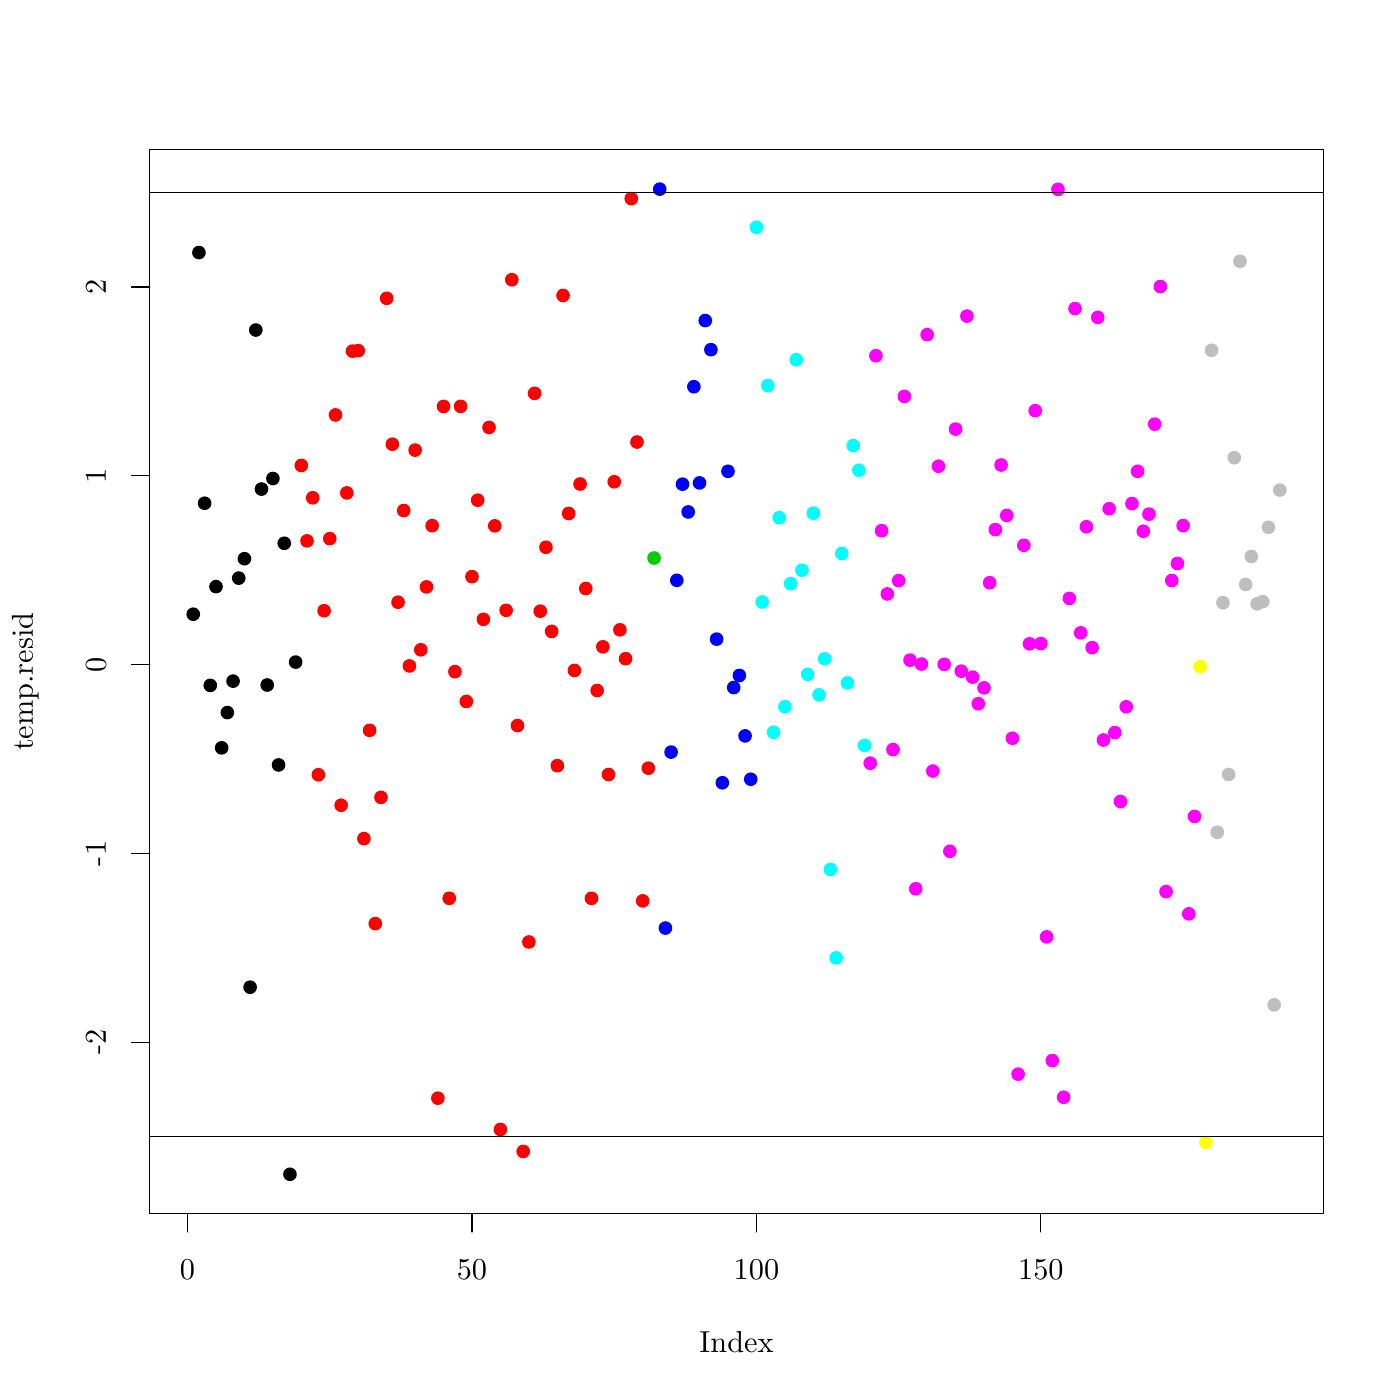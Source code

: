 % Created by tikzDevice version 0.8.1 on 2015-01-31 17:51:37
% !TEX encoding = UTF-8 Unicode
\documentclass[11pt]{memoir}
\nonstopmode

\usepackage{tikz}

\usepackage[active,tightpage,psfixbb]{preview}

\PreviewEnvironment{pgfpicture}

\setlength\PreviewBorder{0pt}

\usepackage{amsmath}
\newcommand{\SweaveOpts}[1]{}  % do not interfere with LaTeX
\newcommand{\SweaveInput}[1]{} % because they are not real TeX commands
\newcommand{\Sexpr}[1]{}       % will only be parsed by R


\usepackage{geometry}
\usepackage{amsmath}
\usepackage{lscape}
\geometry{verbose,tmargin=2.5cm,bmargin=2.5cm,lmargin=2.5cm,rmargin=2.5cm}


\begin{document}

\begin{tikzpicture}[x=1pt,y=1pt]
\definecolor{fillColor}{RGB}{255,255,255}
\path[use as bounding box,fill=fillColor,fill opacity=0.00] (0,0) rectangle (505.89,505.89);
\begin{scope}
\path[clip] ( 54.12, 67.32) rectangle (478.17,451.77);
\definecolor{fillColor}{RGB}{0,0,0}

\path[fill=fillColor] ( 69.83,283.95) circle (  2.47);

\path[fill=fillColor] ( 71.88,414.62) circle (  2.47);

\path[fill=fillColor] ( 73.94,324.04) circle (  2.47);

\path[fill=fillColor] ( 75.99,258.22) circle (  2.47);

\path[fill=fillColor] ( 78.05,293.90) circle (  2.47);

\path[fill=fillColor] ( 80.10,235.66) circle (  2.47);

\path[fill=fillColor] ( 82.16,248.40) circle (  2.47);

\path[fill=fillColor] ( 84.22,259.76) circle (  2.47);

\path[fill=fillColor] ( 86.27,296.98) circle (  2.47);

\path[fill=fillColor] ( 88.33,304.00) circle (  2.47);

\path[fill=fillColor] ( 90.38,149.16) circle (  2.47);

\path[fill=fillColor] ( 92.44,386.63) circle (  2.47);

\path[fill=fillColor] ( 94.49,329.16) circle (  2.47);

\path[fill=fillColor] ( 96.55,258.36) circle (  2.47);

\path[fill=fillColor] ( 98.61,332.97) circle (  2.47);

\path[fill=fillColor] (100.66,229.48) circle (  2.47);

\path[fill=fillColor] (102.72,309.57) circle (  2.47);

\path[fill=fillColor] (104.77, 81.56) circle (  2.47);

\path[fill=fillColor] (106.83,266.64) circle (  2.47);
\definecolor{fillColor}{RGB}{255,0,0}

\path[fill=fillColor] (108.88,337.70) circle (  2.47);

\path[fill=fillColor] (110.94,310.43) circle (  2.47);

\path[fill=fillColor] (113.00,326.00) circle (  2.47);

\path[fill=fillColor] (115.05,225.93) circle (  2.47);

\path[fill=fillColor] (117.11,285.20) circle (  2.47);

\path[fill=fillColor] (119.16,311.25) circle (  2.47);

\path[fill=fillColor] (121.22,355.95) circle (  2.47);

\path[fill=fillColor] (123.27,214.91) circle (  2.47);

\path[fill=fillColor] (125.33,327.77) circle (  2.47);

\path[fill=fillColor] (127.39,379.00) circle (  2.47);

\path[fill=fillColor] (129.44,379.18) circle (  2.47);

\path[fill=fillColor] (131.50,202.85) circle (  2.47);

\path[fill=fillColor] (133.55,241.98) circle (  2.47);

\path[fill=fillColor] (135.61,172.14) circle (  2.47);

\path[fill=fillColor] (137.66,217.76) circle (  2.47);

\path[fill=fillColor] (139.72,398.09) circle (  2.47);

\path[fill=fillColor] (141.78,345.36) circle (  2.47);

\path[fill=fillColor] (143.83,288.27) circle (  2.47);

\path[fill=fillColor] (145.89,321.40) circle (  2.47);

\path[fill=fillColor] (147.94,265.25) circle (  2.47);

\path[fill=fillColor] (150.00,343.24) circle (  2.47);

\path[fill=fillColor] (152.05,271.08) circle (  2.47);

\path[fill=fillColor] (154.11,293.81) circle (  2.47);

\path[fill=fillColor] (156.16,315.94) circle (  2.47);

\path[fill=fillColor] (158.22,109.06) circle (  2.47);

\path[fill=fillColor] (160.28,359.01) circle (  2.47);

\path[fill=fillColor] (162.33,181.29) circle (  2.47);

\path[fill=fillColor] (164.39,263.18) circle (  2.47);

\path[fill=fillColor] (166.44,359.05) circle (  2.47);

\path[fill=fillColor] (168.50,252.42) circle (  2.47);

\path[fill=fillColor] (170.55,297.51) circle (  2.47);

\path[fill=fillColor] (172.61,325.14) circle (  2.47);

\path[fill=fillColor] (174.67,282.09) circle (  2.47);

\path[fill=fillColor] (176.72,351.41) circle (  2.47);

\path[fill=fillColor] (178.78,315.87) circle (  2.47);

\path[fill=fillColor] (180.83, 97.74) circle (  2.47);

\path[fill=fillColor] (182.89,285.34) circle (  2.47);

\path[fill=fillColor] (184.94,404.81) circle (  2.47);

\path[fill=fillColor] (187.00,243.70) circle (  2.47);

\path[fill=fillColor] (189.06, 89.81) circle (  2.47);

\path[fill=fillColor] (191.11,165.51) circle (  2.47);

\path[fill=fillColor] (193.17,363.75) circle (  2.47);

\path[fill=fillColor] (195.22,285.03) circle (  2.47);

\path[fill=fillColor] (197.28,308.13) circle (  2.47);

\path[fill=fillColor] (199.33,277.73) circle (  2.47);

\path[fill=fillColor] (201.39,229.21) circle (  2.47);

\path[fill=fillColor] (203.45,399.13) circle (  2.47);

\path[fill=fillColor] (205.50,320.34) circle (  2.47);

\path[fill=fillColor] (207.56,263.63) circle (  2.47);

\path[fill=fillColor] (209.61,330.99) circle (  2.47);

\path[fill=fillColor] (211.67,293.23) circle (  2.47);

\path[fill=fillColor] (213.72,181.27) circle (  2.47);

\path[fill=fillColor] (215.78,256.37) circle (  2.47);

\path[fill=fillColor] (217.84,272.16) circle (  2.47);

\path[fill=fillColor] (219.89,226.01) circle (  2.47);

\path[fill=fillColor] (221.95,331.80) circle (  2.47);

\path[fill=fillColor] (224.00,278.30) circle (  2.47);

\path[fill=fillColor] (226.06,267.87) circle (  2.47);

\path[fill=fillColor] (228.11,434.11) circle (  2.47);

\path[fill=fillColor] (230.17,346.16) circle (  2.47);

\path[fill=fillColor] (232.23,180.35) circle (  2.47);

\path[fill=fillColor] (234.28,228.31) circle (  2.47);
\definecolor{fillColor}{RGB}{0,205,0}

\path[fill=fillColor] (236.34,304.25) circle (  2.47);
\definecolor{fillColor}{RGB}{0,0,255}

\path[fill=fillColor] (238.39,437.53) circle (  2.47);

\path[fill=fillColor] (240.45,170.53) circle (  2.47);

\path[fill=fillColor] (242.50,234.12) circle (  2.47);

\path[fill=fillColor] (244.56,296.19) circle (  2.47);

\path[fill=fillColor] (246.62,330.93) circle (  2.47);

\path[fill=fillColor] (248.67,320.89) circle (  2.47);

\path[fill=fillColor] (250.73,366.15) circle (  2.47);

\path[fill=fillColor] (252.78,331.39) circle (  2.47);

\path[fill=fillColor] (254.84,390.05) circle (  2.47);

\path[fill=fillColor] (256.89,379.53) circle (  2.47);

\path[fill=fillColor] (258.95,274.94) circle (  2.47);

\path[fill=fillColor] (261.01,223.03) circle (  2.47);

\path[fill=fillColor] (263.06,335.58) circle (  2.47);

\path[fill=fillColor] (265.12,257.44) circle (  2.47);

\path[fill=fillColor] (267.17,261.81) circle (  2.47);

\path[fill=fillColor] (269.23,239.97) circle (  2.47);

\path[fill=fillColor] (271.28,224.31) circle (  2.47);
\definecolor{fillColor}{RGB}{0,255,255}

\path[fill=fillColor] (273.34,423.76) circle (  2.47);

\path[fill=fillColor] (275.40,288.35) circle (  2.47);

\path[fill=fillColor] (277.45,366.59) circle (  2.47);

\path[fill=fillColor] (279.51,241.28) circle (  2.47);

\path[fill=fillColor] (281.56,318.83) circle (  2.47);

\path[fill=fillColor] (283.62,250.51) circle (  2.47);

\path[fill=fillColor] (285.67,294.97) circle (  2.47);

\path[fill=fillColor] (287.73,375.89) circle (  2.47);

\path[fill=fillColor] (289.79,299.83) circle (  2.47);

\path[fill=fillColor] (291.84,262.22) circle (  2.47);

\path[fill=fillColor] (293.90,320.43) circle (  2.47);

\path[fill=fillColor] (295.95,254.81) circle (  2.47);

\path[fill=fillColor] (298.01,267.83) circle (  2.47);

\path[fill=fillColor] (300.06,191.73) circle (  2.47);

\path[fill=fillColor] (302.12,159.77) circle (  2.47);

\path[fill=fillColor] (304.18,305.90) circle (  2.47);

\path[fill=fillColor] (306.23,259.11) circle (  2.47);

\path[fill=fillColor] (308.29,344.88) circle (  2.47);

\path[fill=fillColor] (310.34,335.95) circle (  2.47);

\path[fill=fillColor] (312.40,236.54) circle (  2.47);
\definecolor{fillColor}{RGB}{255,0,255}

\path[fill=fillColor] (314.45,230.11) circle (  2.47);

\path[fill=fillColor] (316.51,377.34) circle (  2.47);

\path[fill=fillColor] (318.57,314.11) circle (  2.47);

\path[fill=fillColor] (320.62,291.26) circle (  2.47);

\path[fill=fillColor] (322.68,235.03) circle (  2.47);

\path[fill=fillColor] (324.73,296.08) circle (  2.47);

\path[fill=fillColor] (326.79,362.65) circle (  2.47);

\path[fill=fillColor] (328.84,267.33) circle (  2.47);

\path[fill=fillColor] (330.90,184.72) circle (  2.47);

\path[fill=fillColor] (332.96,265.92) circle (  2.47);

\path[fill=fillColor] (335.01,384.95) circle (  2.47);

\path[fill=fillColor] (337.07,227.27) circle (  2.47);

\path[fill=fillColor] (339.12,337.40) circle (  2.47);

\path[fill=fillColor] (341.18,265.80) circle (  2.47);

\path[fill=fillColor] (343.23,198.27) circle (  2.47);

\path[fill=fillColor] (345.29,350.82) circle (  2.47);

\path[fill=fillColor] (347.35,263.36) circle (  2.47);

\path[fill=fillColor] (349.40,391.66) circle (  2.47);

\path[fill=fillColor] (351.46,261.21) circle (  2.47);

\path[fill=fillColor] (353.51,251.59) circle (  2.47);

\path[fill=fillColor] (355.57,257.33) circle (  2.47);

\path[fill=fillColor] (357.62,295.31) circle (  2.47);

\path[fill=fillColor] (359.68,314.51) circle (  2.47);

\path[fill=fillColor] (361.74,337.85) circle (  2.47);

\path[fill=fillColor] (363.79,319.63) circle (  2.47);

\path[fill=fillColor] (365.85,239.12) circle (  2.47);

\path[fill=fillColor] (367.90,117.74) circle (  2.47);

\path[fill=fillColor] (369.96,308.83) circle (  2.47);

\path[fill=fillColor] (372.01,273.25) circle (  2.47);

\path[fill=fillColor] (374.07,357.49) circle (  2.47);

\path[fill=fillColor] (376.13,273.33) circle (  2.47);

\path[fill=fillColor] (378.18,167.34) circle (  2.47);

\path[fill=fillColor] (380.24,122.65) circle (  2.47);

\path[fill=fillColor] (382.29,437.45) circle (  2.47);

\path[fill=fillColor] (384.35,109.39) circle (  2.47);

\path[fill=fillColor] (386.40,289.66) circle (  2.47);

\path[fill=fillColor] (388.46,394.39) circle (  2.47);

\path[fill=fillColor] (390.51,277.20) circle (  2.47);

\path[fill=fillColor] (392.57,315.53) circle (  2.47);

\path[fill=fillColor] (394.63,271.87) circle (  2.47);

\path[fill=fillColor] (396.68,391.20) circle (  2.47);

\path[fill=fillColor] (398.74,238.48) circle (  2.47);

\path[fill=fillColor] (400.79,322.06) circle (  2.47);

\path[fill=fillColor] (402.85,241.16) circle (  2.47);

\path[fill=fillColor] (404.90,216.25) circle (  2.47);

\path[fill=fillColor] (406.96,250.48) circle (  2.47);

\path[fill=fillColor] (409.02,323.91) circle (  2.47);

\path[fill=fillColor] (411.07,335.57) circle (  2.47);

\path[fill=fillColor] (413.13,313.92) circle (  2.47);

\path[fill=fillColor] (415.18,320.10) circle (  2.47);

\path[fill=fillColor] (417.24,352.61) circle (  2.47);

\path[fill=fillColor] (419.29,402.32) circle (  2.47);

\path[fill=fillColor] (421.35,183.70) circle (  2.47);

\path[fill=fillColor] (423.41,296.11) circle (  2.47);

\path[fill=fillColor] (425.46,302.27) circle (  2.47);

\path[fill=fillColor] (427.52,315.96) circle (  2.47);

\path[fill=fillColor] (429.57,175.67) circle (  2.47);

\path[fill=fillColor] (431.63,210.86) circle (  2.47);
\definecolor{fillColor}{RGB}{255,255,0}

\path[fill=fillColor] (433.68,264.99) circle (  2.47);

\path[fill=fillColor] (435.74, 93.03) circle (  2.47);
\definecolor{fillColor}{RGB}{190,190,190}

\path[fill=fillColor] (437.80,379.31) circle (  2.47);

\path[fill=fillColor] (439.85,205.14) circle (  2.47);

\path[fill=fillColor] (441.91,288.09) circle (  2.47);

\path[fill=fillColor] (443.96,226.03) circle (  2.47);

\path[fill=fillColor] (446.02,340.48) circle (  2.47);

\path[fill=fillColor] (448.07,411.47) circle (  2.47);

\path[fill=fillColor] (450.13,294.69) circle (  2.47);

\path[fill=fillColor] (452.19,304.80) circle (  2.47);

\path[fill=fillColor] (454.24,287.68) circle (  2.47);

\path[fill=fillColor] (456.30,288.48) circle (  2.47);

\path[fill=fillColor] (458.35,315.34) circle (  2.47);

\path[fill=fillColor] (460.41,142.77) circle (  2.47);

\path[fill=fillColor] (462.46,328.80) circle (  2.47);
\end{scope}
\begin{scope}
\path[clip] (  0.00,  0.00) rectangle (505.89,505.89);
\definecolor{drawColor}{RGB}{0,0,0}

\path[draw=drawColor,line width= 0.4pt,line join=round,line cap=round] ( 67.77, 67.32) -- (376.13, 67.32);

\path[draw=drawColor,line width= 0.4pt,line join=round,line cap=round] ( 67.77, 67.32) -- ( 67.77, 60.72);

\path[draw=drawColor,line width= 0.4pt,line join=round,line cap=round] (170.55, 67.32) -- (170.55, 60.72);

\path[draw=drawColor,line width= 0.4pt,line join=round,line cap=round] (273.34, 67.32) -- (273.34, 60.72);

\path[draw=drawColor,line width= 0.4pt,line join=round,line cap=round] (376.13, 67.32) -- (376.13, 60.72);

\node[text=drawColor,anchor=base,inner sep=0pt, outer sep=0pt, scale=  1.00] at ( 67.77, 43.56) {0};

\node[text=drawColor,anchor=base,inner sep=0pt, outer sep=0pt, scale=  1.00] at (170.55, 43.56) {50};

\node[text=drawColor,anchor=base,inner sep=0pt, outer sep=0pt, scale=  1.00] at (273.34, 43.56) {100};

\node[text=drawColor,anchor=base,inner sep=0pt, outer sep=0pt, scale=  1.00] at (376.13, 43.56) {150};

\path[draw=drawColor,line width= 0.4pt,line join=round,line cap=round] ( 54.12,129.30) -- ( 54.12,402.16);

\path[draw=drawColor,line width= 0.4pt,line join=round,line cap=round] ( 54.12,129.30) -- ( 47.52,129.30);

\path[draw=drawColor,line width= 0.4pt,line join=round,line cap=round] ( 54.12,197.51) -- ( 47.52,197.51);

\path[draw=drawColor,line width= 0.4pt,line join=round,line cap=round] ( 54.12,265.73) -- ( 47.52,265.73);

\path[draw=drawColor,line width= 0.4pt,line join=round,line cap=round] ( 54.12,333.95) -- ( 47.52,333.95);

\path[draw=drawColor,line width= 0.4pt,line join=round,line cap=round] ( 54.12,402.16) -- ( 47.52,402.16);

\node[text=drawColor,rotate= 90.00,anchor=base,inner sep=0pt, outer sep=0pt, scale=  1.00] at ( 38.28,129.30) {-2};

\node[text=drawColor,rotate= 90.00,anchor=base,inner sep=0pt, outer sep=0pt, scale=  1.00] at ( 38.28,197.51) {-1};

\node[text=drawColor,rotate= 90.00,anchor=base,inner sep=0pt, outer sep=0pt, scale=  1.00] at ( 38.28,265.73) {0};

\node[text=drawColor,rotate= 90.00,anchor=base,inner sep=0pt, outer sep=0pt, scale=  1.00] at ( 38.28,333.95) {1};

\node[text=drawColor,rotate= 90.00,anchor=base,inner sep=0pt, outer sep=0pt, scale=  1.00] at ( 38.28,402.16) {2};

\path[draw=drawColor,line width= 0.4pt,line join=round,line cap=round] ( 54.12, 67.32) --
	(478.17, 67.32) --
	(478.17,451.77) --
	( 54.12,451.77) --
	( 54.12, 67.32);
\end{scope}
\begin{scope}
\path[clip] (  0.00,  0.00) rectangle (505.89,505.89);
\definecolor{drawColor}{RGB}{0,0,0}

\node[text=drawColor,anchor=base,inner sep=0pt, outer sep=0pt, scale=  1.00] at (266.14, 17.16) {Index};

\node[text=drawColor,rotate= 90.00,anchor=base,inner sep=0pt, outer sep=0pt, scale=  1.00] at ( 11.88,259.55) {temp.resid};
\end{scope}
\begin{scope}
\path[clip] ( 54.12, 67.32) rectangle (478.17,451.77);
\definecolor{drawColor}{RGB}{0,0,0}

\path[draw=drawColor,line width= 0.4pt,line join=round,line cap=round] ( 54.12, 95.19) -- (478.17, 95.19);

\path[draw=drawColor,line width= 0.4pt,line join=round,line cap=round] ( 54.12,436.27) -- (478.17,436.27);
\end{scope}
\end{tikzpicture}

\end{document}
